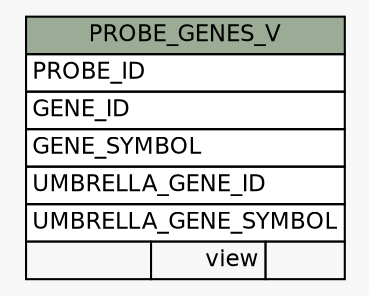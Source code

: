 // dot 2.38.0 on Windows 10 10.0
// SchemaSpy rev Unknown
digraph "PROBE_GENES_V" {
  graph [
    rankdir="RL"
    bgcolor="#f7f7f7"
    nodesep="0.18"
    ranksep="0.46"
    fontname="Helvetica"
    fontsize="11"
  ];
  node [
    fontname="Helvetica"
    fontsize="11"
    shape="plaintext"
  ];
  edge [
    arrowsize="0.8"
  ];
  "PROBE_GENES_V" [
    label=<
    <TABLE BORDER="0" CELLBORDER="1" CELLSPACING="0" BGCOLOR="#ffffff">
      <TR><TD COLSPAN="3" BGCOLOR="#9bab96" ALIGN="CENTER">PROBE_GENES_V</TD></TR>
      <TR><TD PORT="PROBE_ID" COLSPAN="3" ALIGN="LEFT">PROBE_ID</TD></TR>
      <TR><TD PORT="GENE_ID" COLSPAN="3" ALIGN="LEFT">GENE_ID</TD></TR>
      <TR><TD PORT="GENE_SYMBOL" COLSPAN="3" ALIGN="LEFT">GENE_SYMBOL</TD></TR>
      <TR><TD PORT="UMBRELLA_GENE_ID" COLSPAN="3" ALIGN="LEFT">UMBRELLA_GENE_ID</TD></TR>
      <TR><TD PORT="UMBRELLA_GENE_SYMBOL" COLSPAN="3" ALIGN="LEFT">UMBRELLA_GENE_SYMBOL</TD></TR>
      <TR><TD ALIGN="LEFT" BGCOLOR="#f7f7f7">  </TD><TD ALIGN="RIGHT" BGCOLOR="#f7f7f7">view</TD><TD ALIGN="RIGHT" BGCOLOR="#f7f7f7">  </TD></TR>
    </TABLE>>
    URL="tables/PROBE_GENES_V.html"
    tooltip="PROBE_GENES_V"
  ];
}
